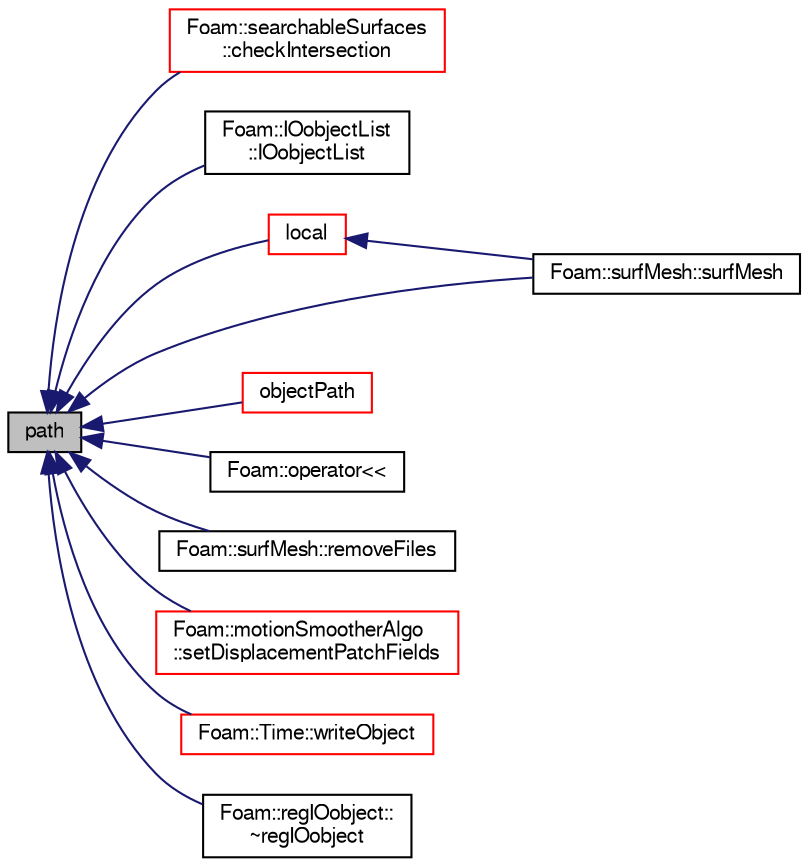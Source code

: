 digraph "path"
{
  bgcolor="transparent";
  edge [fontname="FreeSans",fontsize="10",labelfontname="FreeSans",labelfontsize="10"];
  node [fontname="FreeSans",fontsize="10",shape=record];
  rankdir="LR";
  Node16784 [label="path",height=0.2,width=0.4,color="black", fillcolor="grey75", style="filled", fontcolor="black"];
  Node16784 -> Node16785 [dir="back",color="midnightblue",fontsize="10",style="solid",fontname="FreeSans"];
  Node16785 [label="Foam::searchableSurfaces\l::checkIntersection",height=0.2,width=0.4,color="red",URL="$a25246.html#ae7d93eca00dfd746fe60a26feb44fbcc",tooltip="Do surfaces self-intersect or intersect others. "];
  Node16784 -> Node16792 [dir="back",color="midnightblue",fontsize="10",style="solid",fontname="FreeSans"];
  Node16792 [label="Foam::IOobjectList\l::IOobjectList",height=0.2,width=0.4,color="black",URL="$a26146.html#a362bee51d5e6fb07204e8461395f1dc2",tooltip="Construct from objectRegistry and instance path. "];
  Node16784 -> Node16793 [dir="back",color="midnightblue",fontsize="10",style="solid",fontname="FreeSans"];
  Node16793 [label="local",height=0.2,width=0.4,color="red",URL="$a26142.html#a039f37f5ce1cc861d53d1b24994e0832"];
  Node16793 -> Node16794 [dir="back",color="midnightblue",fontsize="10",style="solid",fontname="FreeSans"];
  Node16794 [label="Foam::surfMesh::surfMesh",height=0.2,width=0.4,color="black",URL="$a29702.html#a5a879c772be6f7e4fd295b424058621e",tooltip="Construct copy/move from MeshedSurface. "];
  Node16784 -> Node16796 [dir="back",color="midnightblue",fontsize="10",style="solid",fontname="FreeSans"];
  Node16796 [label="objectPath",height=0.2,width=0.4,color="red",URL="$a26142.html#a3a7ece5c1251c6be1f7812d4dba5fb7a",tooltip="Return complete path + object name. "];
  Node16784 -> Node16949 [dir="back",color="midnightblue",fontsize="10",style="solid",fontname="FreeSans"];
  Node16949 [label="Foam::operator\<\<",height=0.2,width=0.4,color="black",URL="$a21124.html#a1908227d7bcf1b0bd020bab2784dfe95"];
  Node16784 -> Node16950 [dir="back",color="midnightblue",fontsize="10",style="solid",fontname="FreeSans"];
  Node16950 [label="Foam::surfMesh::removeFiles",height=0.2,width=0.4,color="black",URL="$a29702.html#ab5e5cb1a8fff66e20916f2cb55598650",tooltip="Remove all files from mesh instance. "];
  Node16784 -> Node16951 [dir="back",color="midnightblue",fontsize="10",style="solid",fontname="FreeSans"];
  Node16951 [label="Foam::motionSmootherAlgo\l::setDisplacementPatchFields",height=0.2,width=0.4,color="red",URL="$a21550.html#a1117a26b03c2fa65a7065fe94f32757c",tooltip="Set patch fields on displacement to be consistent with. "];
  Node16784 -> Node16794 [dir="back",color="midnightblue",fontsize="10",style="solid",fontname="FreeSans"];
  Node16784 -> Node16965 [dir="back",color="midnightblue",fontsize="10",style="solid",fontname="FreeSans"];
  Node16965 [label="Foam::Time::writeObject",height=0.2,width=0.4,color="red",URL="$a26350.html#ad29090f3bdbff43fd95fa2d856219b5f",tooltip="Write using given format, version and compression. "];
  Node16784 -> Node18820 [dir="back",color="midnightblue",fontsize="10",style="solid",fontname="FreeSans"];
  Node18820 [label="Foam::regIOobject::\l~regIOobject",height=0.2,width=0.4,color="black",URL="$a26334.html#ad6fca8c2369351e6ab6ae3e084f08305",tooltip="Destructor. "];
}
